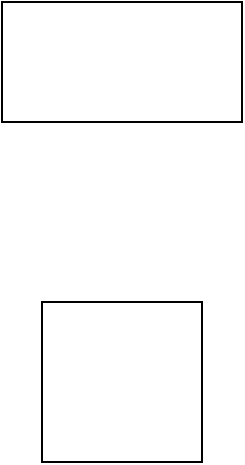 <mxfile>
    <diagram id="s2HkHYy2Lq5pBAWCXCr1" name="Страница 1">
        <mxGraphModel dx="260" dy="782" grid="1" gridSize="10" guides="1" tooltips="1" connect="1" arrows="1" fold="1" page="1" pageScale="1" pageWidth="850" pageHeight="1100" math="0" shadow="0">
            <root>
                <mxCell id="0"/>
                <mxCell id="1" parent="0"/>
                <mxCell id="2" value="" style="rounded=0;whiteSpace=wrap;html=1;" parent="1" vertex="1">
                    <mxGeometry x="40" y="80" width="120" height="60" as="geometry"/>
                </mxCell>
                <mxCell id="3" value="" style="whiteSpace=wrap;html=1;aspect=fixed;" parent="1" vertex="1">
                    <mxGeometry x="60" y="230" width="80" height="80" as="geometry"/>
                </mxCell>
            </root>
        </mxGraphModel>
    </diagram>
</mxfile>